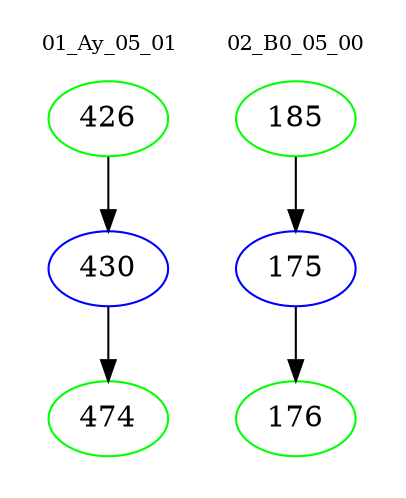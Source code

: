 digraph{
subgraph cluster_0 {
color = white
label = "01_Ay_05_01";
fontsize=10;
T0_426 [label="426", color="green"]
T0_426 -> T0_430 [color="black"]
T0_430 [label="430", color="blue"]
T0_430 -> T0_474 [color="black"]
T0_474 [label="474", color="green"]
}
subgraph cluster_1 {
color = white
label = "02_B0_05_00";
fontsize=10;
T1_185 [label="185", color="green"]
T1_185 -> T1_175 [color="black"]
T1_175 [label="175", color="blue"]
T1_175 -> T1_176 [color="black"]
T1_176 [label="176", color="green"]
}
}
